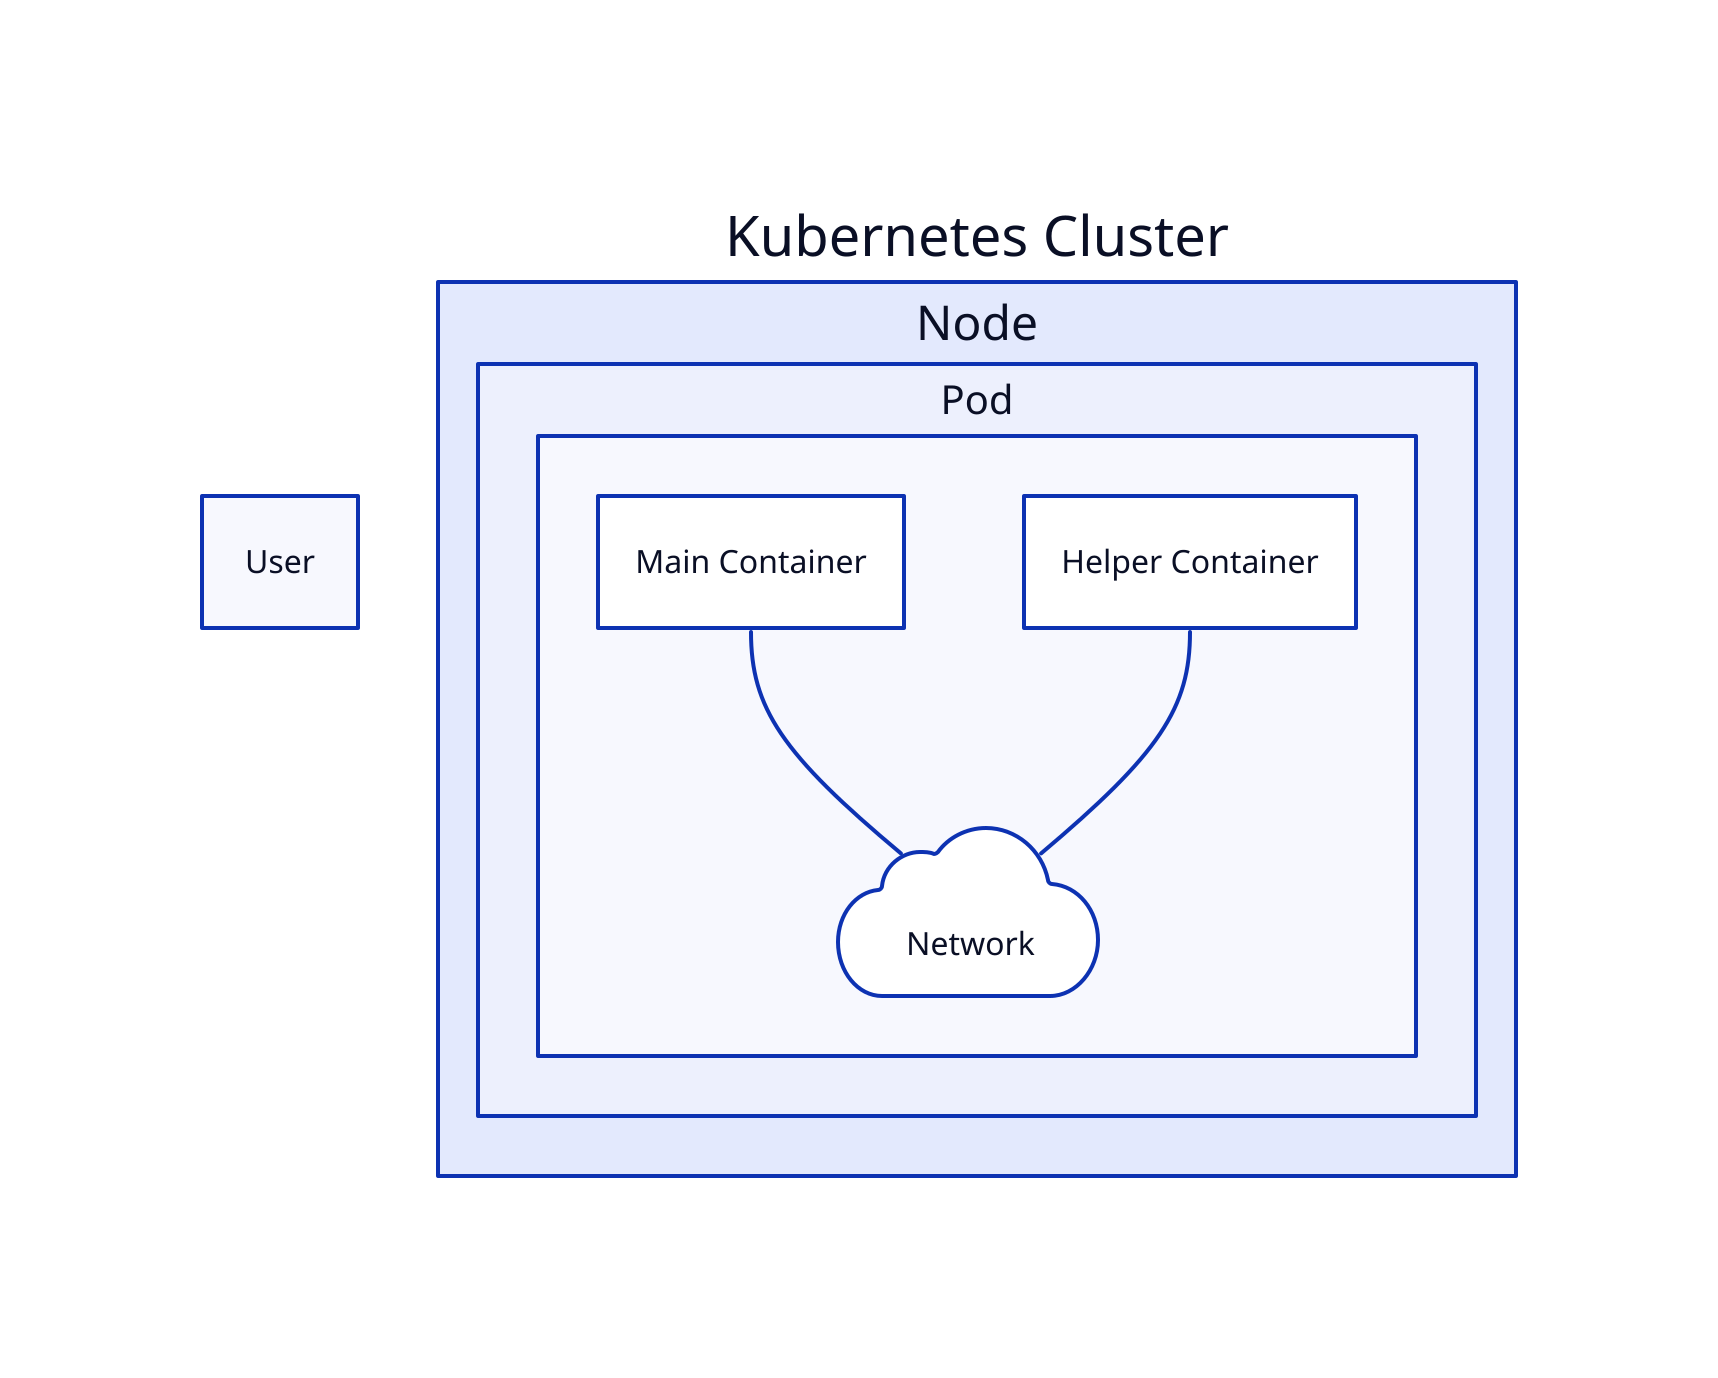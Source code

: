 User : User {
  
}

cluster : Kubernetes Cluster {
  node : Node {
    pod1 : Pod {
      container1 : Main Container 
      container2 : Helper Container 
      network : Network {
        shape: cloud
      }
      container1 -- network
      container2 -- network
    }
  }
}
